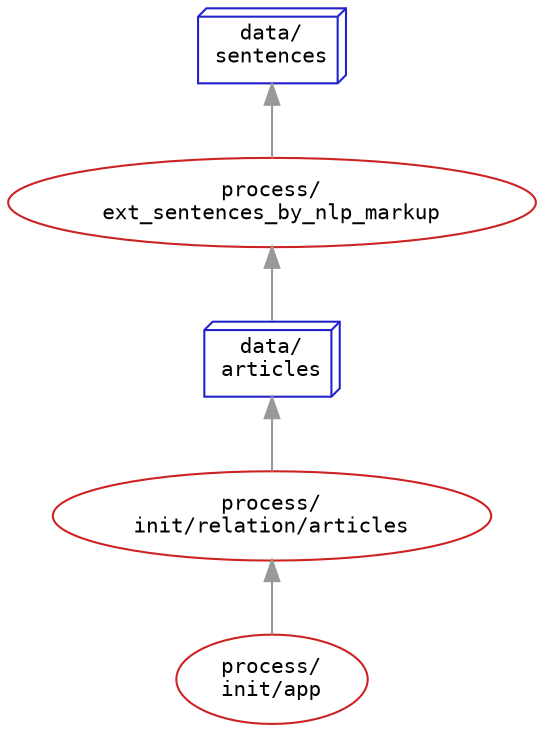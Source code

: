 
digraph "planetaryIR data flow" {
    graph[rankdir=BT  # bottom-to-top drawing (or RL/right-to-left may also make sense)
    ];
    node [shape=box
         ,style=dotted
         ,fontsize=10
         ,fontname="Ubuntu Mono,Envy Code R,Oxygen Mono,Consolas,Menlo,Monaco,Andale Mono"
    ];
    edge [color="#999999"];


"process/
init/app" [shape=ellipse  color="#cc2222" style=solid];

"process/
init/relation/articles" [shape=ellipse  color="#cc2222" style=solid];

"process/
init/app" -> "process/
init/relation/articles" [
label=""

];

"process/
ext_sentences_by_nlp_markup" [shape=ellipse  color="#cc2222" style=solid];

"data/
articles" -> "process/
ext_sentences_by_nlp_markup" [
label=""

];

"data/
articles" [shape=box3d    color="#2222cc" style=solid];

"process/
init/relation/articles" -> "data/
articles" [
label=""

];

"data/
sentences" [shape=box3d    color="#2222cc" style=solid];

"process/
ext_sentences_by_nlp_markup" -> "data/
sentences" [
label=""

];


}

